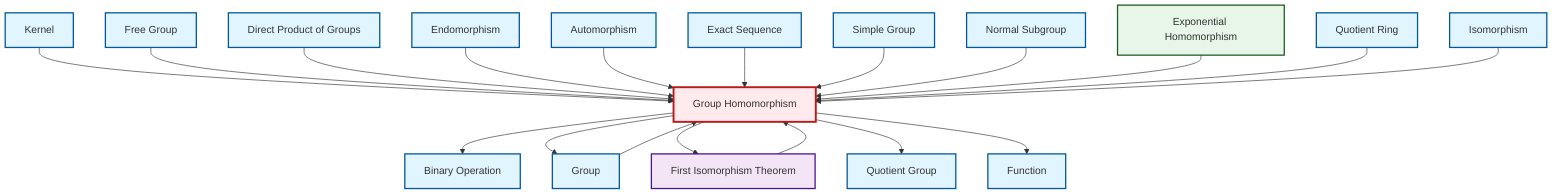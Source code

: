 graph TD
    classDef definition fill:#e1f5fe,stroke:#01579b,stroke-width:2px
    classDef theorem fill:#f3e5f5,stroke:#4a148c,stroke-width:2px
    classDef axiom fill:#fff3e0,stroke:#e65100,stroke-width:2px
    classDef example fill:#e8f5e9,stroke:#1b5e20,stroke-width:2px
    classDef current fill:#ffebee,stroke:#b71c1c,stroke-width:3px
    def-quotient-group["Quotient Group"]:::definition
    def-kernel["Kernel"]:::definition
    def-binary-operation["Binary Operation"]:::definition
    def-exact-sequence["Exact Sequence"]:::definition
    def-isomorphism["Isomorphism"]:::definition
    thm-first-isomorphism["First Isomorphism Theorem"]:::theorem
    def-automorphism["Automorphism"]:::definition
    def-normal-subgroup["Normal Subgroup"]:::definition
    def-direct-product["Direct Product of Groups"]:::definition
    def-endomorphism["Endomorphism"]:::definition
    def-homomorphism["Group Homomorphism"]:::definition
    ex-exponential-homomorphism["Exponential Homomorphism"]:::example
    def-simple-group["Simple Group"]:::definition
    def-group["Group"]:::definition
    def-quotient-ring["Quotient Ring"]:::definition
    def-free-group["Free Group"]:::definition
    def-function["Function"]:::definition
    def-kernel --> def-homomorphism
    def-free-group --> def-homomorphism
    def-homomorphism --> def-binary-operation
    thm-first-isomorphism --> def-homomorphism
    def-direct-product --> def-homomorphism
    def-endomorphism --> def-homomorphism
    def-homomorphism --> def-group
    def-homomorphism --> thm-first-isomorphism
    def-homomorphism --> def-quotient-group
    def-automorphism --> def-homomorphism
    def-exact-sequence --> def-homomorphism
    def-simple-group --> def-homomorphism
    def-normal-subgroup --> def-homomorphism
    ex-exponential-homomorphism --> def-homomorphism
    def-quotient-ring --> def-homomorphism
    def-isomorphism --> def-homomorphism
    def-group --> def-homomorphism
    def-homomorphism --> def-function
    class def-homomorphism current